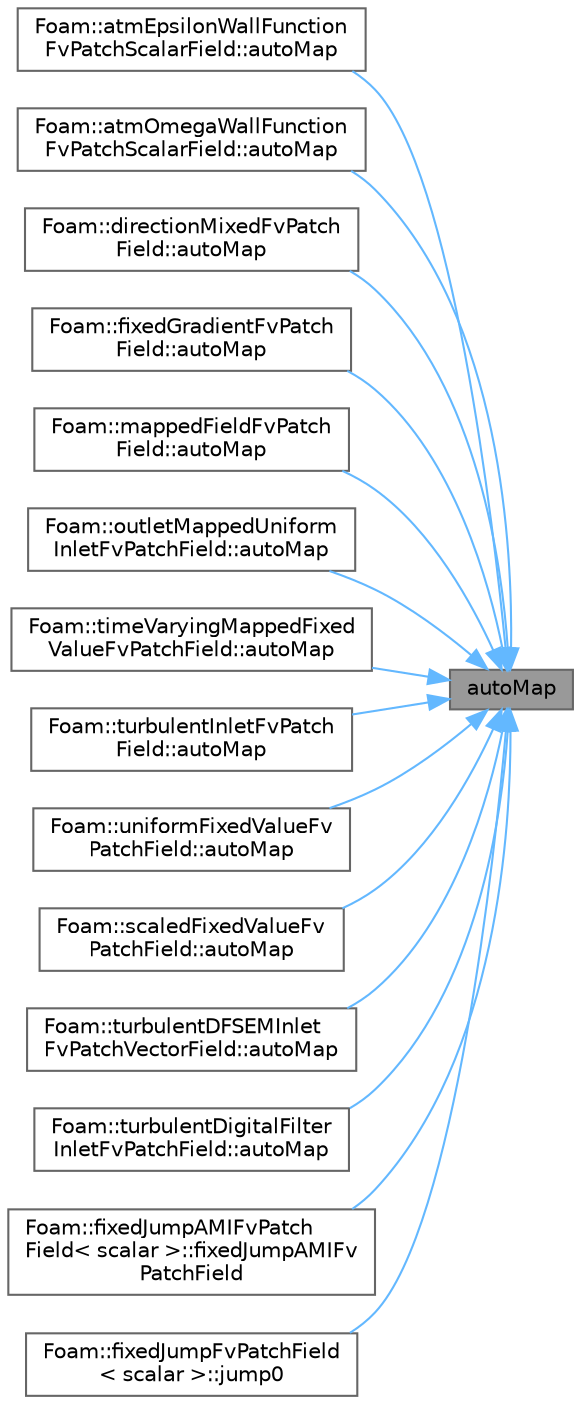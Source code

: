 digraph "autoMap"
{
 // LATEX_PDF_SIZE
  bgcolor="transparent";
  edge [fontname=Helvetica,fontsize=10,labelfontname=Helvetica,labelfontsize=10];
  node [fontname=Helvetica,fontsize=10,shape=box,height=0.2,width=0.4];
  rankdir="RL";
  Node1 [id="Node000001",label="autoMap",height=0.2,width=0.4,color="gray40", fillcolor="grey60", style="filled", fontcolor="black",tooltip=" "];
  Node1 -> Node2 [id="edge1_Node000001_Node000002",dir="back",color="steelblue1",style="solid",tooltip=" "];
  Node2 [id="Node000002",label="Foam::atmEpsilonWallFunction\lFvPatchScalarField::autoMap",height=0.2,width=0.4,color="grey40", fillcolor="white", style="filled",URL="$classFoam_1_1atmEpsilonWallFunctionFvPatchScalarField.html#a0ab0c43ce90d756c88dd81e3d0a9eef5",tooltip=" "];
  Node1 -> Node3 [id="edge2_Node000001_Node000003",dir="back",color="steelblue1",style="solid",tooltip=" "];
  Node3 [id="Node000003",label="Foam::atmOmegaWallFunction\lFvPatchScalarField::autoMap",height=0.2,width=0.4,color="grey40", fillcolor="white", style="filled",URL="$classFoam_1_1atmOmegaWallFunctionFvPatchScalarField.html#a0ab0c43ce90d756c88dd81e3d0a9eef5",tooltip=" "];
  Node1 -> Node4 [id="edge3_Node000001_Node000004",dir="back",color="steelblue1",style="solid",tooltip=" "];
  Node4 [id="Node000004",label="Foam::directionMixedFvPatch\lField::autoMap",height=0.2,width=0.4,color="grey40", fillcolor="white", style="filled",URL="$classFoam_1_1directionMixedFvPatchField.html#a0ab0c43ce90d756c88dd81e3d0a9eef5",tooltip=" "];
  Node1 -> Node5 [id="edge4_Node000001_Node000005",dir="back",color="steelblue1",style="solid",tooltip=" "];
  Node5 [id="Node000005",label="Foam::fixedGradientFvPatch\lField::autoMap",height=0.2,width=0.4,color="grey40", fillcolor="white", style="filled",URL="$classFoam_1_1fixedGradientFvPatchField.html#a0ab0c43ce90d756c88dd81e3d0a9eef5",tooltip=" "];
  Node1 -> Node6 [id="edge5_Node000001_Node000006",dir="back",color="steelblue1",style="solid",tooltip=" "];
  Node6 [id="Node000006",label="Foam::mappedFieldFvPatch\lField::autoMap",height=0.2,width=0.4,color="grey40", fillcolor="white", style="filled",URL="$classFoam_1_1mappedFieldFvPatchField.html#a0ab0c43ce90d756c88dd81e3d0a9eef5",tooltip=" "];
  Node1 -> Node7 [id="edge6_Node000001_Node000007",dir="back",color="steelblue1",style="solid",tooltip=" "];
  Node7 [id="Node000007",label="Foam::outletMappedUniform\lInletFvPatchField::autoMap",height=0.2,width=0.4,color="grey40", fillcolor="white", style="filled",URL="$classFoam_1_1outletMappedUniformInletFvPatchField.html#a0ab0c43ce90d756c88dd81e3d0a9eef5",tooltip=" "];
  Node1 -> Node8 [id="edge7_Node000001_Node000008",dir="back",color="steelblue1",style="solid",tooltip=" "];
  Node8 [id="Node000008",label="Foam::timeVaryingMappedFixed\lValueFvPatchField::autoMap",height=0.2,width=0.4,color="grey40", fillcolor="white", style="filled",URL="$classFoam_1_1timeVaryingMappedFixedValueFvPatchField.html#a0ab0c43ce90d756c88dd81e3d0a9eef5",tooltip=" "];
  Node1 -> Node9 [id="edge8_Node000001_Node000009",dir="back",color="steelblue1",style="solid",tooltip=" "];
  Node9 [id="Node000009",label="Foam::turbulentInletFvPatch\lField::autoMap",height=0.2,width=0.4,color="grey40", fillcolor="white", style="filled",URL="$classFoam_1_1turbulentInletFvPatchField.html#a0ab0c43ce90d756c88dd81e3d0a9eef5",tooltip=" "];
  Node1 -> Node10 [id="edge9_Node000001_Node000010",dir="back",color="steelblue1",style="solid",tooltip=" "];
  Node10 [id="Node000010",label="Foam::uniformFixedValueFv\lPatchField::autoMap",height=0.2,width=0.4,color="grey40", fillcolor="white", style="filled",URL="$classFoam_1_1uniformFixedValueFvPatchField.html#a0ab0c43ce90d756c88dd81e3d0a9eef5",tooltip=" "];
  Node1 -> Node11 [id="edge10_Node000001_Node000011",dir="back",color="steelblue1",style="solid",tooltip=" "];
  Node11 [id="Node000011",label="Foam::scaledFixedValueFv\lPatchField::autoMap",height=0.2,width=0.4,color="grey40", fillcolor="white", style="filled",URL="$classFoam_1_1scaledFixedValueFvPatchField.html#a6cc72bcf0ed06e6ab6ad8624c0cddb65",tooltip=" "];
  Node1 -> Node12 [id="edge11_Node000001_Node000012",dir="back",color="steelblue1",style="solid",tooltip=" "];
  Node12 [id="Node000012",label="Foam::turbulentDFSEMInlet\lFvPatchVectorField::autoMap",height=0.2,width=0.4,color="grey40", fillcolor="white", style="filled",URL="$classFoam_1_1turbulentDFSEMInletFvPatchVectorField.html#a6cc72bcf0ed06e6ab6ad8624c0cddb65",tooltip=" "];
  Node1 -> Node13 [id="edge12_Node000001_Node000013",dir="back",color="steelblue1",style="solid",tooltip=" "];
  Node13 [id="Node000013",label="Foam::turbulentDigitalFilter\lInletFvPatchField::autoMap",height=0.2,width=0.4,color="grey40", fillcolor="white", style="filled",URL="$classFoam_1_1turbulentDigitalFilterInletFvPatchField.html#a6cc72bcf0ed06e6ab6ad8624c0cddb65",tooltip=" "];
  Node1 -> Node14 [id="edge13_Node000001_Node000014",dir="back",color="steelblue1",style="solid",tooltip=" "];
  Node14 [id="Node000014",label="Foam::fixedJumpAMIFvPatch\lField\< scalar \>::fixedJumpAMIFv\lPatchField",height=0.2,width=0.4,color="grey40", fillcolor="white", style="filled",URL="$classFoam_1_1fixedJumpAMIFvPatchField.html#a20b96d503abdd1e40524ca6c1d328284",tooltip=" "];
  Node1 -> Node15 [id="edge14_Node000001_Node000015",dir="back",color="steelblue1",style="solid",tooltip=" "];
  Node15 [id="Node000015",label="Foam::fixedJumpFvPatchField\l\< scalar \>::jump0",height=0.2,width=0.4,color="grey40", fillcolor="white", style="filled",URL="$classFoam_1_1fixedJumpFvPatchField.html#a6cbca4f57cf3f962871c666e8049670a",tooltip=" "];
}
